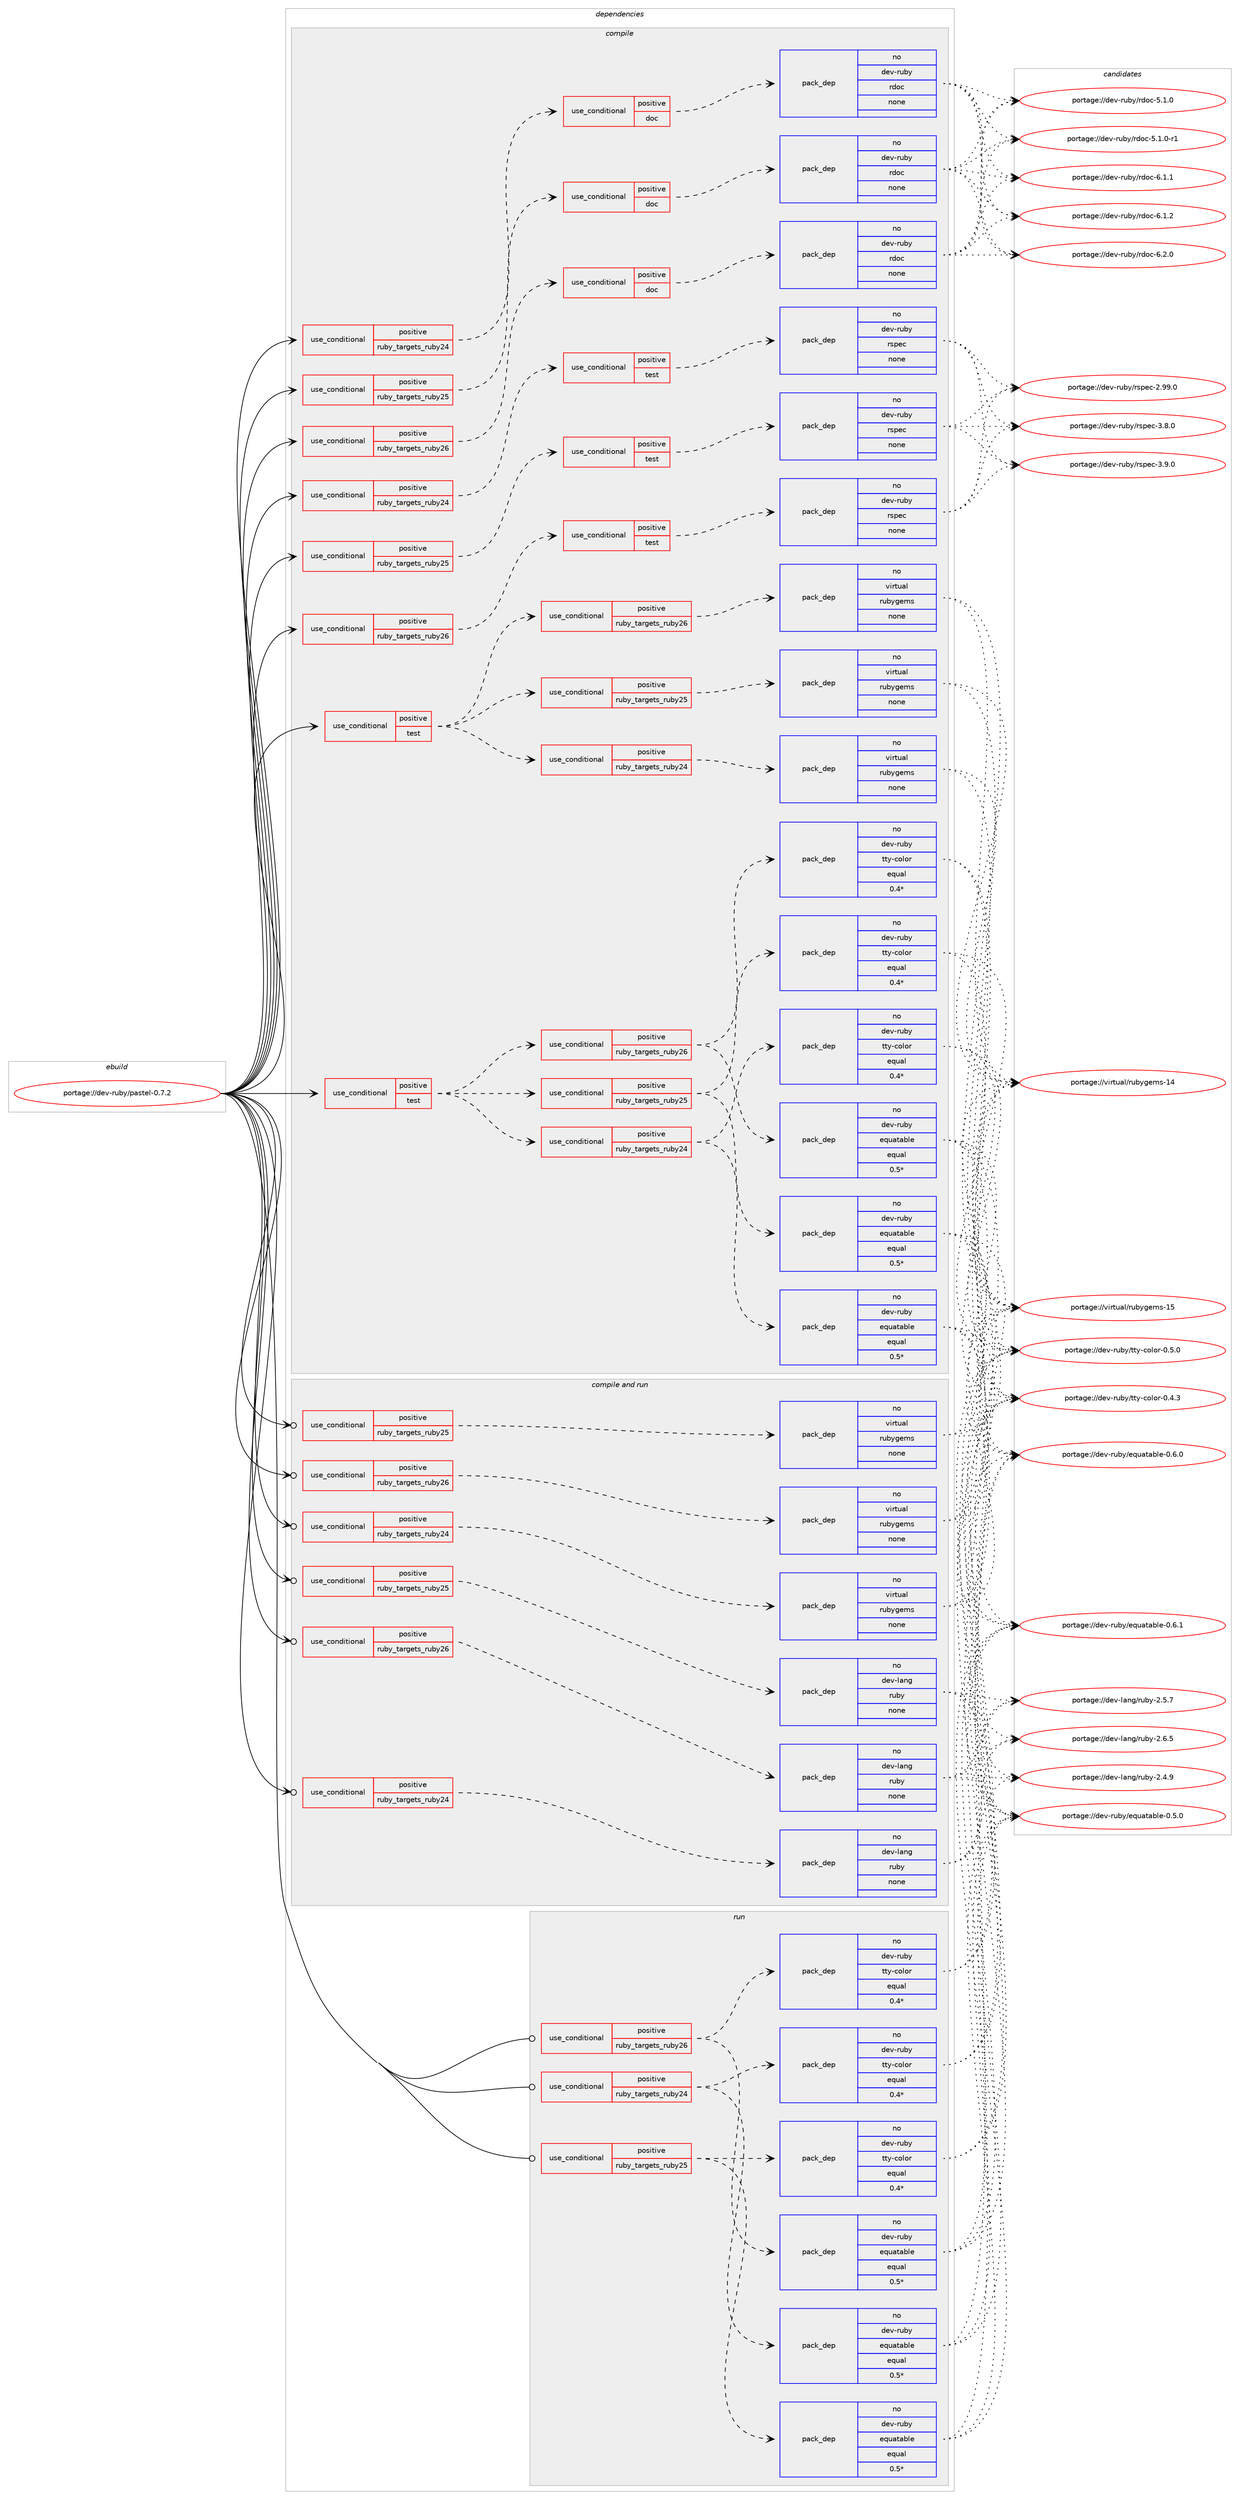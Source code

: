 digraph prolog {

# *************
# Graph options
# *************

newrank=true;
concentrate=true;
compound=true;
graph [rankdir=LR,fontname=Helvetica,fontsize=10,ranksep=1.5];#, ranksep=2.5, nodesep=0.2];
edge  [arrowhead=vee];
node  [fontname=Helvetica,fontsize=10];

# **********
# The ebuild
# **********

subgraph cluster_leftcol {
color=gray;
rank=same;
label=<<i>ebuild</i>>;
id [label="portage://dev-ruby/pastel-0.7.2", color=red, width=4, href="../dev-ruby/pastel-0.7.2.svg"];
}

# ****************
# The dependencies
# ****************

subgraph cluster_midcol {
color=gray;
label=<<i>dependencies</i>>;
subgraph cluster_compile {
fillcolor="#eeeeee";
style=filled;
label=<<i>compile</i>>;
subgraph cond58555 {
dependency233208 [label=<<TABLE BORDER="0" CELLBORDER="1" CELLSPACING="0" CELLPADDING="4"><TR><TD ROWSPAN="3" CELLPADDING="10">use_conditional</TD></TR><TR><TD>positive</TD></TR><TR><TD>ruby_targets_ruby24</TD></TR></TABLE>>, shape=none, color=red];
subgraph cond58556 {
dependency233209 [label=<<TABLE BORDER="0" CELLBORDER="1" CELLSPACING="0" CELLPADDING="4"><TR><TD ROWSPAN="3" CELLPADDING="10">use_conditional</TD></TR><TR><TD>positive</TD></TR><TR><TD>doc</TD></TR></TABLE>>, shape=none, color=red];
subgraph pack171108 {
dependency233210 [label=<<TABLE BORDER="0" CELLBORDER="1" CELLSPACING="0" CELLPADDING="4" WIDTH="220"><TR><TD ROWSPAN="6" CELLPADDING="30">pack_dep</TD></TR><TR><TD WIDTH="110">no</TD></TR><TR><TD>dev-ruby</TD></TR><TR><TD>rdoc</TD></TR><TR><TD>none</TD></TR><TR><TD></TD></TR></TABLE>>, shape=none, color=blue];
}
dependency233209:e -> dependency233210:w [weight=20,style="dashed",arrowhead="vee"];
}
dependency233208:e -> dependency233209:w [weight=20,style="dashed",arrowhead="vee"];
}
id:e -> dependency233208:w [weight=20,style="solid",arrowhead="vee"];
subgraph cond58557 {
dependency233211 [label=<<TABLE BORDER="0" CELLBORDER="1" CELLSPACING="0" CELLPADDING="4"><TR><TD ROWSPAN="3" CELLPADDING="10">use_conditional</TD></TR><TR><TD>positive</TD></TR><TR><TD>ruby_targets_ruby24</TD></TR></TABLE>>, shape=none, color=red];
subgraph cond58558 {
dependency233212 [label=<<TABLE BORDER="0" CELLBORDER="1" CELLSPACING="0" CELLPADDING="4"><TR><TD ROWSPAN="3" CELLPADDING="10">use_conditional</TD></TR><TR><TD>positive</TD></TR><TR><TD>test</TD></TR></TABLE>>, shape=none, color=red];
subgraph pack171109 {
dependency233213 [label=<<TABLE BORDER="0" CELLBORDER="1" CELLSPACING="0" CELLPADDING="4" WIDTH="220"><TR><TD ROWSPAN="6" CELLPADDING="30">pack_dep</TD></TR><TR><TD WIDTH="110">no</TD></TR><TR><TD>dev-ruby</TD></TR><TR><TD>rspec</TD></TR><TR><TD>none</TD></TR><TR><TD></TD></TR></TABLE>>, shape=none, color=blue];
}
dependency233212:e -> dependency233213:w [weight=20,style="dashed",arrowhead="vee"];
}
dependency233211:e -> dependency233212:w [weight=20,style="dashed",arrowhead="vee"];
}
id:e -> dependency233211:w [weight=20,style="solid",arrowhead="vee"];
subgraph cond58559 {
dependency233214 [label=<<TABLE BORDER="0" CELLBORDER="1" CELLSPACING="0" CELLPADDING="4"><TR><TD ROWSPAN="3" CELLPADDING="10">use_conditional</TD></TR><TR><TD>positive</TD></TR><TR><TD>ruby_targets_ruby25</TD></TR></TABLE>>, shape=none, color=red];
subgraph cond58560 {
dependency233215 [label=<<TABLE BORDER="0" CELLBORDER="1" CELLSPACING="0" CELLPADDING="4"><TR><TD ROWSPAN="3" CELLPADDING="10">use_conditional</TD></TR><TR><TD>positive</TD></TR><TR><TD>doc</TD></TR></TABLE>>, shape=none, color=red];
subgraph pack171110 {
dependency233216 [label=<<TABLE BORDER="0" CELLBORDER="1" CELLSPACING="0" CELLPADDING="4" WIDTH="220"><TR><TD ROWSPAN="6" CELLPADDING="30">pack_dep</TD></TR><TR><TD WIDTH="110">no</TD></TR><TR><TD>dev-ruby</TD></TR><TR><TD>rdoc</TD></TR><TR><TD>none</TD></TR><TR><TD></TD></TR></TABLE>>, shape=none, color=blue];
}
dependency233215:e -> dependency233216:w [weight=20,style="dashed",arrowhead="vee"];
}
dependency233214:e -> dependency233215:w [weight=20,style="dashed",arrowhead="vee"];
}
id:e -> dependency233214:w [weight=20,style="solid",arrowhead="vee"];
subgraph cond58561 {
dependency233217 [label=<<TABLE BORDER="0" CELLBORDER="1" CELLSPACING="0" CELLPADDING="4"><TR><TD ROWSPAN="3" CELLPADDING="10">use_conditional</TD></TR><TR><TD>positive</TD></TR><TR><TD>ruby_targets_ruby25</TD></TR></TABLE>>, shape=none, color=red];
subgraph cond58562 {
dependency233218 [label=<<TABLE BORDER="0" CELLBORDER="1" CELLSPACING="0" CELLPADDING="4"><TR><TD ROWSPAN="3" CELLPADDING="10">use_conditional</TD></TR><TR><TD>positive</TD></TR><TR><TD>test</TD></TR></TABLE>>, shape=none, color=red];
subgraph pack171111 {
dependency233219 [label=<<TABLE BORDER="0" CELLBORDER="1" CELLSPACING="0" CELLPADDING="4" WIDTH="220"><TR><TD ROWSPAN="6" CELLPADDING="30">pack_dep</TD></TR><TR><TD WIDTH="110">no</TD></TR><TR><TD>dev-ruby</TD></TR><TR><TD>rspec</TD></TR><TR><TD>none</TD></TR><TR><TD></TD></TR></TABLE>>, shape=none, color=blue];
}
dependency233218:e -> dependency233219:w [weight=20,style="dashed",arrowhead="vee"];
}
dependency233217:e -> dependency233218:w [weight=20,style="dashed",arrowhead="vee"];
}
id:e -> dependency233217:w [weight=20,style="solid",arrowhead="vee"];
subgraph cond58563 {
dependency233220 [label=<<TABLE BORDER="0" CELLBORDER="1" CELLSPACING="0" CELLPADDING="4"><TR><TD ROWSPAN="3" CELLPADDING="10">use_conditional</TD></TR><TR><TD>positive</TD></TR><TR><TD>ruby_targets_ruby26</TD></TR></TABLE>>, shape=none, color=red];
subgraph cond58564 {
dependency233221 [label=<<TABLE BORDER="0" CELLBORDER="1" CELLSPACING="0" CELLPADDING="4"><TR><TD ROWSPAN="3" CELLPADDING="10">use_conditional</TD></TR><TR><TD>positive</TD></TR><TR><TD>doc</TD></TR></TABLE>>, shape=none, color=red];
subgraph pack171112 {
dependency233222 [label=<<TABLE BORDER="0" CELLBORDER="1" CELLSPACING="0" CELLPADDING="4" WIDTH="220"><TR><TD ROWSPAN="6" CELLPADDING="30">pack_dep</TD></TR><TR><TD WIDTH="110">no</TD></TR><TR><TD>dev-ruby</TD></TR><TR><TD>rdoc</TD></TR><TR><TD>none</TD></TR><TR><TD></TD></TR></TABLE>>, shape=none, color=blue];
}
dependency233221:e -> dependency233222:w [weight=20,style="dashed",arrowhead="vee"];
}
dependency233220:e -> dependency233221:w [weight=20,style="dashed",arrowhead="vee"];
}
id:e -> dependency233220:w [weight=20,style="solid",arrowhead="vee"];
subgraph cond58565 {
dependency233223 [label=<<TABLE BORDER="0" CELLBORDER="1" CELLSPACING="0" CELLPADDING="4"><TR><TD ROWSPAN="3" CELLPADDING="10">use_conditional</TD></TR><TR><TD>positive</TD></TR><TR><TD>ruby_targets_ruby26</TD></TR></TABLE>>, shape=none, color=red];
subgraph cond58566 {
dependency233224 [label=<<TABLE BORDER="0" CELLBORDER="1" CELLSPACING="0" CELLPADDING="4"><TR><TD ROWSPAN="3" CELLPADDING="10">use_conditional</TD></TR><TR><TD>positive</TD></TR><TR><TD>test</TD></TR></TABLE>>, shape=none, color=red];
subgraph pack171113 {
dependency233225 [label=<<TABLE BORDER="0" CELLBORDER="1" CELLSPACING="0" CELLPADDING="4" WIDTH="220"><TR><TD ROWSPAN="6" CELLPADDING="30">pack_dep</TD></TR><TR><TD WIDTH="110">no</TD></TR><TR><TD>dev-ruby</TD></TR><TR><TD>rspec</TD></TR><TR><TD>none</TD></TR><TR><TD></TD></TR></TABLE>>, shape=none, color=blue];
}
dependency233224:e -> dependency233225:w [weight=20,style="dashed",arrowhead="vee"];
}
dependency233223:e -> dependency233224:w [weight=20,style="dashed",arrowhead="vee"];
}
id:e -> dependency233223:w [weight=20,style="solid",arrowhead="vee"];
subgraph cond58567 {
dependency233226 [label=<<TABLE BORDER="0" CELLBORDER="1" CELLSPACING="0" CELLPADDING="4"><TR><TD ROWSPAN="3" CELLPADDING="10">use_conditional</TD></TR><TR><TD>positive</TD></TR><TR><TD>test</TD></TR></TABLE>>, shape=none, color=red];
subgraph cond58568 {
dependency233227 [label=<<TABLE BORDER="0" CELLBORDER="1" CELLSPACING="0" CELLPADDING="4"><TR><TD ROWSPAN="3" CELLPADDING="10">use_conditional</TD></TR><TR><TD>positive</TD></TR><TR><TD>ruby_targets_ruby24</TD></TR></TABLE>>, shape=none, color=red];
subgraph pack171114 {
dependency233228 [label=<<TABLE BORDER="0" CELLBORDER="1" CELLSPACING="0" CELLPADDING="4" WIDTH="220"><TR><TD ROWSPAN="6" CELLPADDING="30">pack_dep</TD></TR><TR><TD WIDTH="110">no</TD></TR><TR><TD>dev-ruby</TD></TR><TR><TD>equatable</TD></TR><TR><TD>equal</TD></TR><TR><TD>0.5*</TD></TR></TABLE>>, shape=none, color=blue];
}
dependency233227:e -> dependency233228:w [weight=20,style="dashed",arrowhead="vee"];
subgraph pack171115 {
dependency233229 [label=<<TABLE BORDER="0" CELLBORDER="1" CELLSPACING="0" CELLPADDING="4" WIDTH="220"><TR><TD ROWSPAN="6" CELLPADDING="30">pack_dep</TD></TR><TR><TD WIDTH="110">no</TD></TR><TR><TD>dev-ruby</TD></TR><TR><TD>tty-color</TD></TR><TR><TD>equal</TD></TR><TR><TD>0.4*</TD></TR></TABLE>>, shape=none, color=blue];
}
dependency233227:e -> dependency233229:w [weight=20,style="dashed",arrowhead="vee"];
}
dependency233226:e -> dependency233227:w [weight=20,style="dashed",arrowhead="vee"];
subgraph cond58569 {
dependency233230 [label=<<TABLE BORDER="0" CELLBORDER="1" CELLSPACING="0" CELLPADDING="4"><TR><TD ROWSPAN="3" CELLPADDING="10">use_conditional</TD></TR><TR><TD>positive</TD></TR><TR><TD>ruby_targets_ruby25</TD></TR></TABLE>>, shape=none, color=red];
subgraph pack171116 {
dependency233231 [label=<<TABLE BORDER="0" CELLBORDER="1" CELLSPACING="0" CELLPADDING="4" WIDTH="220"><TR><TD ROWSPAN="6" CELLPADDING="30">pack_dep</TD></TR><TR><TD WIDTH="110">no</TD></TR><TR><TD>dev-ruby</TD></TR><TR><TD>equatable</TD></TR><TR><TD>equal</TD></TR><TR><TD>0.5*</TD></TR></TABLE>>, shape=none, color=blue];
}
dependency233230:e -> dependency233231:w [weight=20,style="dashed",arrowhead="vee"];
subgraph pack171117 {
dependency233232 [label=<<TABLE BORDER="0" CELLBORDER="1" CELLSPACING="0" CELLPADDING="4" WIDTH="220"><TR><TD ROWSPAN="6" CELLPADDING="30">pack_dep</TD></TR><TR><TD WIDTH="110">no</TD></TR><TR><TD>dev-ruby</TD></TR><TR><TD>tty-color</TD></TR><TR><TD>equal</TD></TR><TR><TD>0.4*</TD></TR></TABLE>>, shape=none, color=blue];
}
dependency233230:e -> dependency233232:w [weight=20,style="dashed",arrowhead="vee"];
}
dependency233226:e -> dependency233230:w [weight=20,style="dashed",arrowhead="vee"];
subgraph cond58570 {
dependency233233 [label=<<TABLE BORDER="0" CELLBORDER="1" CELLSPACING="0" CELLPADDING="4"><TR><TD ROWSPAN="3" CELLPADDING="10">use_conditional</TD></TR><TR><TD>positive</TD></TR><TR><TD>ruby_targets_ruby26</TD></TR></TABLE>>, shape=none, color=red];
subgraph pack171118 {
dependency233234 [label=<<TABLE BORDER="0" CELLBORDER="1" CELLSPACING="0" CELLPADDING="4" WIDTH="220"><TR><TD ROWSPAN="6" CELLPADDING="30">pack_dep</TD></TR><TR><TD WIDTH="110">no</TD></TR><TR><TD>dev-ruby</TD></TR><TR><TD>equatable</TD></TR><TR><TD>equal</TD></TR><TR><TD>0.5*</TD></TR></TABLE>>, shape=none, color=blue];
}
dependency233233:e -> dependency233234:w [weight=20,style="dashed",arrowhead="vee"];
subgraph pack171119 {
dependency233235 [label=<<TABLE BORDER="0" CELLBORDER="1" CELLSPACING="0" CELLPADDING="4" WIDTH="220"><TR><TD ROWSPAN="6" CELLPADDING="30">pack_dep</TD></TR><TR><TD WIDTH="110">no</TD></TR><TR><TD>dev-ruby</TD></TR><TR><TD>tty-color</TD></TR><TR><TD>equal</TD></TR><TR><TD>0.4*</TD></TR></TABLE>>, shape=none, color=blue];
}
dependency233233:e -> dependency233235:w [weight=20,style="dashed",arrowhead="vee"];
}
dependency233226:e -> dependency233233:w [weight=20,style="dashed",arrowhead="vee"];
}
id:e -> dependency233226:w [weight=20,style="solid",arrowhead="vee"];
subgraph cond58571 {
dependency233236 [label=<<TABLE BORDER="0" CELLBORDER="1" CELLSPACING="0" CELLPADDING="4"><TR><TD ROWSPAN="3" CELLPADDING="10">use_conditional</TD></TR><TR><TD>positive</TD></TR><TR><TD>test</TD></TR></TABLE>>, shape=none, color=red];
subgraph cond58572 {
dependency233237 [label=<<TABLE BORDER="0" CELLBORDER="1" CELLSPACING="0" CELLPADDING="4"><TR><TD ROWSPAN="3" CELLPADDING="10">use_conditional</TD></TR><TR><TD>positive</TD></TR><TR><TD>ruby_targets_ruby24</TD></TR></TABLE>>, shape=none, color=red];
subgraph pack171120 {
dependency233238 [label=<<TABLE BORDER="0" CELLBORDER="1" CELLSPACING="0" CELLPADDING="4" WIDTH="220"><TR><TD ROWSPAN="6" CELLPADDING="30">pack_dep</TD></TR><TR><TD WIDTH="110">no</TD></TR><TR><TD>virtual</TD></TR><TR><TD>rubygems</TD></TR><TR><TD>none</TD></TR><TR><TD></TD></TR></TABLE>>, shape=none, color=blue];
}
dependency233237:e -> dependency233238:w [weight=20,style="dashed",arrowhead="vee"];
}
dependency233236:e -> dependency233237:w [weight=20,style="dashed",arrowhead="vee"];
subgraph cond58573 {
dependency233239 [label=<<TABLE BORDER="0" CELLBORDER="1" CELLSPACING="0" CELLPADDING="4"><TR><TD ROWSPAN="3" CELLPADDING="10">use_conditional</TD></TR><TR><TD>positive</TD></TR><TR><TD>ruby_targets_ruby25</TD></TR></TABLE>>, shape=none, color=red];
subgraph pack171121 {
dependency233240 [label=<<TABLE BORDER="0" CELLBORDER="1" CELLSPACING="0" CELLPADDING="4" WIDTH="220"><TR><TD ROWSPAN="6" CELLPADDING="30">pack_dep</TD></TR><TR><TD WIDTH="110">no</TD></TR><TR><TD>virtual</TD></TR><TR><TD>rubygems</TD></TR><TR><TD>none</TD></TR><TR><TD></TD></TR></TABLE>>, shape=none, color=blue];
}
dependency233239:e -> dependency233240:w [weight=20,style="dashed",arrowhead="vee"];
}
dependency233236:e -> dependency233239:w [weight=20,style="dashed",arrowhead="vee"];
subgraph cond58574 {
dependency233241 [label=<<TABLE BORDER="0" CELLBORDER="1" CELLSPACING="0" CELLPADDING="4"><TR><TD ROWSPAN="3" CELLPADDING="10">use_conditional</TD></TR><TR><TD>positive</TD></TR><TR><TD>ruby_targets_ruby26</TD></TR></TABLE>>, shape=none, color=red];
subgraph pack171122 {
dependency233242 [label=<<TABLE BORDER="0" CELLBORDER="1" CELLSPACING="0" CELLPADDING="4" WIDTH="220"><TR><TD ROWSPAN="6" CELLPADDING="30">pack_dep</TD></TR><TR><TD WIDTH="110">no</TD></TR><TR><TD>virtual</TD></TR><TR><TD>rubygems</TD></TR><TR><TD>none</TD></TR><TR><TD></TD></TR></TABLE>>, shape=none, color=blue];
}
dependency233241:e -> dependency233242:w [weight=20,style="dashed",arrowhead="vee"];
}
dependency233236:e -> dependency233241:w [weight=20,style="dashed",arrowhead="vee"];
}
id:e -> dependency233236:w [weight=20,style="solid",arrowhead="vee"];
}
subgraph cluster_compileandrun {
fillcolor="#eeeeee";
style=filled;
label=<<i>compile and run</i>>;
subgraph cond58575 {
dependency233243 [label=<<TABLE BORDER="0" CELLBORDER="1" CELLSPACING="0" CELLPADDING="4"><TR><TD ROWSPAN="3" CELLPADDING="10">use_conditional</TD></TR><TR><TD>positive</TD></TR><TR><TD>ruby_targets_ruby24</TD></TR></TABLE>>, shape=none, color=red];
subgraph pack171123 {
dependency233244 [label=<<TABLE BORDER="0" CELLBORDER="1" CELLSPACING="0" CELLPADDING="4" WIDTH="220"><TR><TD ROWSPAN="6" CELLPADDING="30">pack_dep</TD></TR><TR><TD WIDTH="110">no</TD></TR><TR><TD>dev-lang</TD></TR><TR><TD>ruby</TD></TR><TR><TD>none</TD></TR><TR><TD></TD></TR></TABLE>>, shape=none, color=blue];
}
dependency233243:e -> dependency233244:w [weight=20,style="dashed",arrowhead="vee"];
}
id:e -> dependency233243:w [weight=20,style="solid",arrowhead="odotvee"];
subgraph cond58576 {
dependency233245 [label=<<TABLE BORDER="0" CELLBORDER="1" CELLSPACING="0" CELLPADDING="4"><TR><TD ROWSPAN="3" CELLPADDING="10">use_conditional</TD></TR><TR><TD>positive</TD></TR><TR><TD>ruby_targets_ruby24</TD></TR></TABLE>>, shape=none, color=red];
subgraph pack171124 {
dependency233246 [label=<<TABLE BORDER="0" CELLBORDER="1" CELLSPACING="0" CELLPADDING="4" WIDTH="220"><TR><TD ROWSPAN="6" CELLPADDING="30">pack_dep</TD></TR><TR><TD WIDTH="110">no</TD></TR><TR><TD>virtual</TD></TR><TR><TD>rubygems</TD></TR><TR><TD>none</TD></TR><TR><TD></TD></TR></TABLE>>, shape=none, color=blue];
}
dependency233245:e -> dependency233246:w [weight=20,style="dashed",arrowhead="vee"];
}
id:e -> dependency233245:w [weight=20,style="solid",arrowhead="odotvee"];
subgraph cond58577 {
dependency233247 [label=<<TABLE BORDER="0" CELLBORDER="1" CELLSPACING="0" CELLPADDING="4"><TR><TD ROWSPAN="3" CELLPADDING="10">use_conditional</TD></TR><TR><TD>positive</TD></TR><TR><TD>ruby_targets_ruby25</TD></TR></TABLE>>, shape=none, color=red];
subgraph pack171125 {
dependency233248 [label=<<TABLE BORDER="0" CELLBORDER="1" CELLSPACING="0" CELLPADDING="4" WIDTH="220"><TR><TD ROWSPAN="6" CELLPADDING="30">pack_dep</TD></TR><TR><TD WIDTH="110">no</TD></TR><TR><TD>dev-lang</TD></TR><TR><TD>ruby</TD></TR><TR><TD>none</TD></TR><TR><TD></TD></TR></TABLE>>, shape=none, color=blue];
}
dependency233247:e -> dependency233248:w [weight=20,style="dashed",arrowhead="vee"];
}
id:e -> dependency233247:w [weight=20,style="solid",arrowhead="odotvee"];
subgraph cond58578 {
dependency233249 [label=<<TABLE BORDER="0" CELLBORDER="1" CELLSPACING="0" CELLPADDING="4"><TR><TD ROWSPAN="3" CELLPADDING="10">use_conditional</TD></TR><TR><TD>positive</TD></TR><TR><TD>ruby_targets_ruby25</TD></TR></TABLE>>, shape=none, color=red];
subgraph pack171126 {
dependency233250 [label=<<TABLE BORDER="0" CELLBORDER="1" CELLSPACING="0" CELLPADDING="4" WIDTH="220"><TR><TD ROWSPAN="6" CELLPADDING="30">pack_dep</TD></TR><TR><TD WIDTH="110">no</TD></TR><TR><TD>virtual</TD></TR><TR><TD>rubygems</TD></TR><TR><TD>none</TD></TR><TR><TD></TD></TR></TABLE>>, shape=none, color=blue];
}
dependency233249:e -> dependency233250:w [weight=20,style="dashed",arrowhead="vee"];
}
id:e -> dependency233249:w [weight=20,style="solid",arrowhead="odotvee"];
subgraph cond58579 {
dependency233251 [label=<<TABLE BORDER="0" CELLBORDER="1" CELLSPACING="0" CELLPADDING="4"><TR><TD ROWSPAN="3" CELLPADDING="10">use_conditional</TD></TR><TR><TD>positive</TD></TR><TR><TD>ruby_targets_ruby26</TD></TR></TABLE>>, shape=none, color=red];
subgraph pack171127 {
dependency233252 [label=<<TABLE BORDER="0" CELLBORDER="1" CELLSPACING="0" CELLPADDING="4" WIDTH="220"><TR><TD ROWSPAN="6" CELLPADDING="30">pack_dep</TD></TR><TR><TD WIDTH="110">no</TD></TR><TR><TD>dev-lang</TD></TR><TR><TD>ruby</TD></TR><TR><TD>none</TD></TR><TR><TD></TD></TR></TABLE>>, shape=none, color=blue];
}
dependency233251:e -> dependency233252:w [weight=20,style="dashed",arrowhead="vee"];
}
id:e -> dependency233251:w [weight=20,style="solid",arrowhead="odotvee"];
subgraph cond58580 {
dependency233253 [label=<<TABLE BORDER="0" CELLBORDER="1" CELLSPACING="0" CELLPADDING="4"><TR><TD ROWSPAN="3" CELLPADDING="10">use_conditional</TD></TR><TR><TD>positive</TD></TR><TR><TD>ruby_targets_ruby26</TD></TR></TABLE>>, shape=none, color=red];
subgraph pack171128 {
dependency233254 [label=<<TABLE BORDER="0" CELLBORDER="1" CELLSPACING="0" CELLPADDING="4" WIDTH="220"><TR><TD ROWSPAN="6" CELLPADDING="30">pack_dep</TD></TR><TR><TD WIDTH="110">no</TD></TR><TR><TD>virtual</TD></TR><TR><TD>rubygems</TD></TR><TR><TD>none</TD></TR><TR><TD></TD></TR></TABLE>>, shape=none, color=blue];
}
dependency233253:e -> dependency233254:w [weight=20,style="dashed",arrowhead="vee"];
}
id:e -> dependency233253:w [weight=20,style="solid",arrowhead="odotvee"];
}
subgraph cluster_run {
fillcolor="#eeeeee";
style=filled;
label=<<i>run</i>>;
subgraph cond58581 {
dependency233255 [label=<<TABLE BORDER="0" CELLBORDER="1" CELLSPACING="0" CELLPADDING="4"><TR><TD ROWSPAN="3" CELLPADDING="10">use_conditional</TD></TR><TR><TD>positive</TD></TR><TR><TD>ruby_targets_ruby24</TD></TR></TABLE>>, shape=none, color=red];
subgraph pack171129 {
dependency233256 [label=<<TABLE BORDER="0" CELLBORDER="1" CELLSPACING="0" CELLPADDING="4" WIDTH="220"><TR><TD ROWSPAN="6" CELLPADDING="30">pack_dep</TD></TR><TR><TD WIDTH="110">no</TD></TR><TR><TD>dev-ruby</TD></TR><TR><TD>equatable</TD></TR><TR><TD>equal</TD></TR><TR><TD>0.5*</TD></TR></TABLE>>, shape=none, color=blue];
}
dependency233255:e -> dependency233256:w [weight=20,style="dashed",arrowhead="vee"];
subgraph pack171130 {
dependency233257 [label=<<TABLE BORDER="0" CELLBORDER="1" CELLSPACING="0" CELLPADDING="4" WIDTH="220"><TR><TD ROWSPAN="6" CELLPADDING="30">pack_dep</TD></TR><TR><TD WIDTH="110">no</TD></TR><TR><TD>dev-ruby</TD></TR><TR><TD>tty-color</TD></TR><TR><TD>equal</TD></TR><TR><TD>0.4*</TD></TR></TABLE>>, shape=none, color=blue];
}
dependency233255:e -> dependency233257:w [weight=20,style="dashed",arrowhead="vee"];
}
id:e -> dependency233255:w [weight=20,style="solid",arrowhead="odot"];
subgraph cond58582 {
dependency233258 [label=<<TABLE BORDER="0" CELLBORDER="1" CELLSPACING="0" CELLPADDING="4"><TR><TD ROWSPAN="3" CELLPADDING="10">use_conditional</TD></TR><TR><TD>positive</TD></TR><TR><TD>ruby_targets_ruby25</TD></TR></TABLE>>, shape=none, color=red];
subgraph pack171131 {
dependency233259 [label=<<TABLE BORDER="0" CELLBORDER="1" CELLSPACING="0" CELLPADDING="4" WIDTH="220"><TR><TD ROWSPAN="6" CELLPADDING="30">pack_dep</TD></TR><TR><TD WIDTH="110">no</TD></TR><TR><TD>dev-ruby</TD></TR><TR><TD>equatable</TD></TR><TR><TD>equal</TD></TR><TR><TD>0.5*</TD></TR></TABLE>>, shape=none, color=blue];
}
dependency233258:e -> dependency233259:w [weight=20,style="dashed",arrowhead="vee"];
subgraph pack171132 {
dependency233260 [label=<<TABLE BORDER="0" CELLBORDER="1" CELLSPACING="0" CELLPADDING="4" WIDTH="220"><TR><TD ROWSPAN="6" CELLPADDING="30">pack_dep</TD></TR><TR><TD WIDTH="110">no</TD></TR><TR><TD>dev-ruby</TD></TR><TR><TD>tty-color</TD></TR><TR><TD>equal</TD></TR><TR><TD>0.4*</TD></TR></TABLE>>, shape=none, color=blue];
}
dependency233258:e -> dependency233260:w [weight=20,style="dashed",arrowhead="vee"];
}
id:e -> dependency233258:w [weight=20,style="solid",arrowhead="odot"];
subgraph cond58583 {
dependency233261 [label=<<TABLE BORDER="0" CELLBORDER="1" CELLSPACING="0" CELLPADDING="4"><TR><TD ROWSPAN="3" CELLPADDING="10">use_conditional</TD></TR><TR><TD>positive</TD></TR><TR><TD>ruby_targets_ruby26</TD></TR></TABLE>>, shape=none, color=red];
subgraph pack171133 {
dependency233262 [label=<<TABLE BORDER="0" CELLBORDER="1" CELLSPACING="0" CELLPADDING="4" WIDTH="220"><TR><TD ROWSPAN="6" CELLPADDING="30">pack_dep</TD></TR><TR><TD WIDTH="110">no</TD></TR><TR><TD>dev-ruby</TD></TR><TR><TD>equatable</TD></TR><TR><TD>equal</TD></TR><TR><TD>0.5*</TD></TR></TABLE>>, shape=none, color=blue];
}
dependency233261:e -> dependency233262:w [weight=20,style="dashed",arrowhead="vee"];
subgraph pack171134 {
dependency233263 [label=<<TABLE BORDER="0" CELLBORDER="1" CELLSPACING="0" CELLPADDING="4" WIDTH="220"><TR><TD ROWSPAN="6" CELLPADDING="30">pack_dep</TD></TR><TR><TD WIDTH="110">no</TD></TR><TR><TD>dev-ruby</TD></TR><TR><TD>tty-color</TD></TR><TR><TD>equal</TD></TR><TR><TD>0.4*</TD></TR></TABLE>>, shape=none, color=blue];
}
dependency233261:e -> dependency233263:w [weight=20,style="dashed",arrowhead="vee"];
}
id:e -> dependency233261:w [weight=20,style="solid",arrowhead="odot"];
}
}

# **************
# The candidates
# **************

subgraph cluster_choices {
rank=same;
color=gray;
label=<<i>candidates</i>>;

subgraph choice171108 {
color=black;
nodesep=1;
choiceportage10010111845114117981214711410011199455346494648 [label="portage://dev-ruby/rdoc-5.1.0", color=red, width=4,href="../dev-ruby/rdoc-5.1.0.svg"];
choiceportage100101118451141179812147114100111994553464946484511449 [label="portage://dev-ruby/rdoc-5.1.0-r1", color=red, width=4,href="../dev-ruby/rdoc-5.1.0-r1.svg"];
choiceportage10010111845114117981214711410011199455446494649 [label="portage://dev-ruby/rdoc-6.1.1", color=red, width=4,href="../dev-ruby/rdoc-6.1.1.svg"];
choiceportage10010111845114117981214711410011199455446494650 [label="portage://dev-ruby/rdoc-6.1.2", color=red, width=4,href="../dev-ruby/rdoc-6.1.2.svg"];
choiceportage10010111845114117981214711410011199455446504648 [label="portage://dev-ruby/rdoc-6.2.0", color=red, width=4,href="../dev-ruby/rdoc-6.2.0.svg"];
dependency233210:e -> choiceportage10010111845114117981214711410011199455346494648:w [style=dotted,weight="100"];
dependency233210:e -> choiceportage100101118451141179812147114100111994553464946484511449:w [style=dotted,weight="100"];
dependency233210:e -> choiceportage10010111845114117981214711410011199455446494649:w [style=dotted,weight="100"];
dependency233210:e -> choiceportage10010111845114117981214711410011199455446494650:w [style=dotted,weight="100"];
dependency233210:e -> choiceportage10010111845114117981214711410011199455446504648:w [style=dotted,weight="100"];
}
subgraph choice171109 {
color=black;
nodesep=1;
choiceportage1001011184511411798121471141151121019945504657574648 [label="portage://dev-ruby/rspec-2.99.0", color=red, width=4,href="../dev-ruby/rspec-2.99.0.svg"];
choiceportage10010111845114117981214711411511210199455146564648 [label="portage://dev-ruby/rspec-3.8.0", color=red, width=4,href="../dev-ruby/rspec-3.8.0.svg"];
choiceportage10010111845114117981214711411511210199455146574648 [label="portage://dev-ruby/rspec-3.9.0", color=red, width=4,href="../dev-ruby/rspec-3.9.0.svg"];
dependency233213:e -> choiceportage1001011184511411798121471141151121019945504657574648:w [style=dotted,weight="100"];
dependency233213:e -> choiceportage10010111845114117981214711411511210199455146564648:w [style=dotted,weight="100"];
dependency233213:e -> choiceportage10010111845114117981214711411511210199455146574648:w [style=dotted,weight="100"];
}
subgraph choice171110 {
color=black;
nodesep=1;
choiceportage10010111845114117981214711410011199455346494648 [label="portage://dev-ruby/rdoc-5.1.0", color=red, width=4,href="../dev-ruby/rdoc-5.1.0.svg"];
choiceportage100101118451141179812147114100111994553464946484511449 [label="portage://dev-ruby/rdoc-5.1.0-r1", color=red, width=4,href="../dev-ruby/rdoc-5.1.0-r1.svg"];
choiceportage10010111845114117981214711410011199455446494649 [label="portage://dev-ruby/rdoc-6.1.1", color=red, width=4,href="../dev-ruby/rdoc-6.1.1.svg"];
choiceportage10010111845114117981214711410011199455446494650 [label="portage://dev-ruby/rdoc-6.1.2", color=red, width=4,href="../dev-ruby/rdoc-6.1.2.svg"];
choiceportage10010111845114117981214711410011199455446504648 [label="portage://dev-ruby/rdoc-6.2.0", color=red, width=4,href="../dev-ruby/rdoc-6.2.0.svg"];
dependency233216:e -> choiceportage10010111845114117981214711410011199455346494648:w [style=dotted,weight="100"];
dependency233216:e -> choiceportage100101118451141179812147114100111994553464946484511449:w [style=dotted,weight="100"];
dependency233216:e -> choiceportage10010111845114117981214711410011199455446494649:w [style=dotted,weight="100"];
dependency233216:e -> choiceportage10010111845114117981214711410011199455446494650:w [style=dotted,weight="100"];
dependency233216:e -> choiceportage10010111845114117981214711410011199455446504648:w [style=dotted,weight="100"];
}
subgraph choice171111 {
color=black;
nodesep=1;
choiceportage1001011184511411798121471141151121019945504657574648 [label="portage://dev-ruby/rspec-2.99.0", color=red, width=4,href="../dev-ruby/rspec-2.99.0.svg"];
choiceportage10010111845114117981214711411511210199455146564648 [label="portage://dev-ruby/rspec-3.8.0", color=red, width=4,href="../dev-ruby/rspec-3.8.0.svg"];
choiceportage10010111845114117981214711411511210199455146574648 [label="portage://dev-ruby/rspec-3.9.0", color=red, width=4,href="../dev-ruby/rspec-3.9.0.svg"];
dependency233219:e -> choiceportage1001011184511411798121471141151121019945504657574648:w [style=dotted,weight="100"];
dependency233219:e -> choiceportage10010111845114117981214711411511210199455146564648:w [style=dotted,weight="100"];
dependency233219:e -> choiceportage10010111845114117981214711411511210199455146574648:w [style=dotted,weight="100"];
}
subgraph choice171112 {
color=black;
nodesep=1;
choiceportage10010111845114117981214711410011199455346494648 [label="portage://dev-ruby/rdoc-5.1.0", color=red, width=4,href="../dev-ruby/rdoc-5.1.0.svg"];
choiceportage100101118451141179812147114100111994553464946484511449 [label="portage://dev-ruby/rdoc-5.1.0-r1", color=red, width=4,href="../dev-ruby/rdoc-5.1.0-r1.svg"];
choiceportage10010111845114117981214711410011199455446494649 [label="portage://dev-ruby/rdoc-6.1.1", color=red, width=4,href="../dev-ruby/rdoc-6.1.1.svg"];
choiceportage10010111845114117981214711410011199455446494650 [label="portage://dev-ruby/rdoc-6.1.2", color=red, width=4,href="../dev-ruby/rdoc-6.1.2.svg"];
choiceportage10010111845114117981214711410011199455446504648 [label="portage://dev-ruby/rdoc-6.2.0", color=red, width=4,href="../dev-ruby/rdoc-6.2.0.svg"];
dependency233222:e -> choiceportage10010111845114117981214711410011199455346494648:w [style=dotted,weight="100"];
dependency233222:e -> choiceportage100101118451141179812147114100111994553464946484511449:w [style=dotted,weight="100"];
dependency233222:e -> choiceportage10010111845114117981214711410011199455446494649:w [style=dotted,weight="100"];
dependency233222:e -> choiceportage10010111845114117981214711410011199455446494650:w [style=dotted,weight="100"];
dependency233222:e -> choiceportage10010111845114117981214711410011199455446504648:w [style=dotted,weight="100"];
}
subgraph choice171113 {
color=black;
nodesep=1;
choiceportage1001011184511411798121471141151121019945504657574648 [label="portage://dev-ruby/rspec-2.99.0", color=red, width=4,href="../dev-ruby/rspec-2.99.0.svg"];
choiceportage10010111845114117981214711411511210199455146564648 [label="portage://dev-ruby/rspec-3.8.0", color=red, width=4,href="../dev-ruby/rspec-3.8.0.svg"];
choiceportage10010111845114117981214711411511210199455146574648 [label="portage://dev-ruby/rspec-3.9.0", color=red, width=4,href="../dev-ruby/rspec-3.9.0.svg"];
dependency233225:e -> choiceportage1001011184511411798121471141151121019945504657574648:w [style=dotted,weight="100"];
dependency233225:e -> choiceportage10010111845114117981214711411511210199455146564648:w [style=dotted,weight="100"];
dependency233225:e -> choiceportage10010111845114117981214711411511210199455146574648:w [style=dotted,weight="100"];
}
subgraph choice171114 {
color=black;
nodesep=1;
choiceportage100101118451141179812147101113117971169798108101454846534648 [label="portage://dev-ruby/equatable-0.5.0", color=red, width=4,href="../dev-ruby/equatable-0.5.0.svg"];
choiceportage100101118451141179812147101113117971169798108101454846544648 [label="portage://dev-ruby/equatable-0.6.0", color=red, width=4,href="../dev-ruby/equatable-0.6.0.svg"];
choiceportage100101118451141179812147101113117971169798108101454846544649 [label="portage://dev-ruby/equatable-0.6.1", color=red, width=4,href="../dev-ruby/equatable-0.6.1.svg"];
dependency233228:e -> choiceportage100101118451141179812147101113117971169798108101454846534648:w [style=dotted,weight="100"];
dependency233228:e -> choiceportage100101118451141179812147101113117971169798108101454846544648:w [style=dotted,weight="100"];
dependency233228:e -> choiceportage100101118451141179812147101113117971169798108101454846544649:w [style=dotted,weight="100"];
}
subgraph choice171115 {
color=black;
nodesep=1;
choiceportage1001011184511411798121471161161214599111108111114454846524651 [label="portage://dev-ruby/tty-color-0.4.3", color=red, width=4,href="../dev-ruby/tty-color-0.4.3.svg"];
choiceportage1001011184511411798121471161161214599111108111114454846534648 [label="portage://dev-ruby/tty-color-0.5.0", color=red, width=4,href="../dev-ruby/tty-color-0.5.0.svg"];
dependency233229:e -> choiceportage1001011184511411798121471161161214599111108111114454846524651:w [style=dotted,weight="100"];
dependency233229:e -> choiceportage1001011184511411798121471161161214599111108111114454846534648:w [style=dotted,weight="100"];
}
subgraph choice171116 {
color=black;
nodesep=1;
choiceportage100101118451141179812147101113117971169798108101454846534648 [label="portage://dev-ruby/equatable-0.5.0", color=red, width=4,href="../dev-ruby/equatable-0.5.0.svg"];
choiceportage100101118451141179812147101113117971169798108101454846544648 [label="portage://dev-ruby/equatable-0.6.0", color=red, width=4,href="../dev-ruby/equatable-0.6.0.svg"];
choiceportage100101118451141179812147101113117971169798108101454846544649 [label="portage://dev-ruby/equatable-0.6.1", color=red, width=4,href="../dev-ruby/equatable-0.6.1.svg"];
dependency233231:e -> choiceportage100101118451141179812147101113117971169798108101454846534648:w [style=dotted,weight="100"];
dependency233231:e -> choiceportage100101118451141179812147101113117971169798108101454846544648:w [style=dotted,weight="100"];
dependency233231:e -> choiceportage100101118451141179812147101113117971169798108101454846544649:w [style=dotted,weight="100"];
}
subgraph choice171117 {
color=black;
nodesep=1;
choiceportage1001011184511411798121471161161214599111108111114454846524651 [label="portage://dev-ruby/tty-color-0.4.3", color=red, width=4,href="../dev-ruby/tty-color-0.4.3.svg"];
choiceportage1001011184511411798121471161161214599111108111114454846534648 [label="portage://dev-ruby/tty-color-0.5.0", color=red, width=4,href="../dev-ruby/tty-color-0.5.0.svg"];
dependency233232:e -> choiceportage1001011184511411798121471161161214599111108111114454846524651:w [style=dotted,weight="100"];
dependency233232:e -> choiceportage1001011184511411798121471161161214599111108111114454846534648:w [style=dotted,weight="100"];
}
subgraph choice171118 {
color=black;
nodesep=1;
choiceportage100101118451141179812147101113117971169798108101454846534648 [label="portage://dev-ruby/equatable-0.5.0", color=red, width=4,href="../dev-ruby/equatable-0.5.0.svg"];
choiceportage100101118451141179812147101113117971169798108101454846544648 [label="portage://dev-ruby/equatable-0.6.0", color=red, width=4,href="../dev-ruby/equatable-0.6.0.svg"];
choiceportage100101118451141179812147101113117971169798108101454846544649 [label="portage://dev-ruby/equatable-0.6.1", color=red, width=4,href="../dev-ruby/equatable-0.6.1.svg"];
dependency233234:e -> choiceportage100101118451141179812147101113117971169798108101454846534648:w [style=dotted,weight="100"];
dependency233234:e -> choiceportage100101118451141179812147101113117971169798108101454846544648:w [style=dotted,weight="100"];
dependency233234:e -> choiceportage100101118451141179812147101113117971169798108101454846544649:w [style=dotted,weight="100"];
}
subgraph choice171119 {
color=black;
nodesep=1;
choiceportage1001011184511411798121471161161214599111108111114454846524651 [label="portage://dev-ruby/tty-color-0.4.3", color=red, width=4,href="../dev-ruby/tty-color-0.4.3.svg"];
choiceportage1001011184511411798121471161161214599111108111114454846534648 [label="portage://dev-ruby/tty-color-0.5.0", color=red, width=4,href="../dev-ruby/tty-color-0.5.0.svg"];
dependency233235:e -> choiceportage1001011184511411798121471161161214599111108111114454846524651:w [style=dotted,weight="100"];
dependency233235:e -> choiceportage1001011184511411798121471161161214599111108111114454846534648:w [style=dotted,weight="100"];
}
subgraph choice171120 {
color=black;
nodesep=1;
choiceportage118105114116117971084711411798121103101109115454952 [label="portage://virtual/rubygems-14", color=red, width=4,href="../virtual/rubygems-14.svg"];
choiceportage118105114116117971084711411798121103101109115454953 [label="portage://virtual/rubygems-15", color=red, width=4,href="../virtual/rubygems-15.svg"];
dependency233238:e -> choiceportage118105114116117971084711411798121103101109115454952:w [style=dotted,weight="100"];
dependency233238:e -> choiceportage118105114116117971084711411798121103101109115454953:w [style=dotted,weight="100"];
}
subgraph choice171121 {
color=black;
nodesep=1;
choiceportage118105114116117971084711411798121103101109115454952 [label="portage://virtual/rubygems-14", color=red, width=4,href="../virtual/rubygems-14.svg"];
choiceportage118105114116117971084711411798121103101109115454953 [label="portage://virtual/rubygems-15", color=red, width=4,href="../virtual/rubygems-15.svg"];
dependency233240:e -> choiceportage118105114116117971084711411798121103101109115454952:w [style=dotted,weight="100"];
dependency233240:e -> choiceportage118105114116117971084711411798121103101109115454953:w [style=dotted,weight="100"];
}
subgraph choice171122 {
color=black;
nodesep=1;
choiceportage118105114116117971084711411798121103101109115454952 [label="portage://virtual/rubygems-14", color=red, width=4,href="../virtual/rubygems-14.svg"];
choiceportage118105114116117971084711411798121103101109115454953 [label="portage://virtual/rubygems-15", color=red, width=4,href="../virtual/rubygems-15.svg"];
dependency233242:e -> choiceportage118105114116117971084711411798121103101109115454952:w [style=dotted,weight="100"];
dependency233242:e -> choiceportage118105114116117971084711411798121103101109115454953:w [style=dotted,weight="100"];
}
subgraph choice171123 {
color=black;
nodesep=1;
choiceportage10010111845108971101034711411798121455046524657 [label="portage://dev-lang/ruby-2.4.9", color=red, width=4,href="../dev-lang/ruby-2.4.9.svg"];
choiceportage10010111845108971101034711411798121455046534655 [label="portage://dev-lang/ruby-2.5.7", color=red, width=4,href="../dev-lang/ruby-2.5.7.svg"];
choiceportage10010111845108971101034711411798121455046544653 [label="portage://dev-lang/ruby-2.6.5", color=red, width=4,href="../dev-lang/ruby-2.6.5.svg"];
dependency233244:e -> choiceportage10010111845108971101034711411798121455046524657:w [style=dotted,weight="100"];
dependency233244:e -> choiceportage10010111845108971101034711411798121455046534655:w [style=dotted,weight="100"];
dependency233244:e -> choiceportage10010111845108971101034711411798121455046544653:w [style=dotted,weight="100"];
}
subgraph choice171124 {
color=black;
nodesep=1;
choiceportage118105114116117971084711411798121103101109115454952 [label="portage://virtual/rubygems-14", color=red, width=4,href="../virtual/rubygems-14.svg"];
choiceportage118105114116117971084711411798121103101109115454953 [label="portage://virtual/rubygems-15", color=red, width=4,href="../virtual/rubygems-15.svg"];
dependency233246:e -> choiceportage118105114116117971084711411798121103101109115454952:w [style=dotted,weight="100"];
dependency233246:e -> choiceportage118105114116117971084711411798121103101109115454953:w [style=dotted,weight="100"];
}
subgraph choice171125 {
color=black;
nodesep=1;
choiceportage10010111845108971101034711411798121455046524657 [label="portage://dev-lang/ruby-2.4.9", color=red, width=4,href="../dev-lang/ruby-2.4.9.svg"];
choiceportage10010111845108971101034711411798121455046534655 [label="portage://dev-lang/ruby-2.5.7", color=red, width=4,href="../dev-lang/ruby-2.5.7.svg"];
choiceportage10010111845108971101034711411798121455046544653 [label="portage://dev-lang/ruby-2.6.5", color=red, width=4,href="../dev-lang/ruby-2.6.5.svg"];
dependency233248:e -> choiceportage10010111845108971101034711411798121455046524657:w [style=dotted,weight="100"];
dependency233248:e -> choiceportage10010111845108971101034711411798121455046534655:w [style=dotted,weight="100"];
dependency233248:e -> choiceportage10010111845108971101034711411798121455046544653:w [style=dotted,weight="100"];
}
subgraph choice171126 {
color=black;
nodesep=1;
choiceportage118105114116117971084711411798121103101109115454952 [label="portage://virtual/rubygems-14", color=red, width=4,href="../virtual/rubygems-14.svg"];
choiceportage118105114116117971084711411798121103101109115454953 [label="portage://virtual/rubygems-15", color=red, width=4,href="../virtual/rubygems-15.svg"];
dependency233250:e -> choiceportage118105114116117971084711411798121103101109115454952:w [style=dotted,weight="100"];
dependency233250:e -> choiceportage118105114116117971084711411798121103101109115454953:w [style=dotted,weight="100"];
}
subgraph choice171127 {
color=black;
nodesep=1;
choiceportage10010111845108971101034711411798121455046524657 [label="portage://dev-lang/ruby-2.4.9", color=red, width=4,href="../dev-lang/ruby-2.4.9.svg"];
choiceportage10010111845108971101034711411798121455046534655 [label="portage://dev-lang/ruby-2.5.7", color=red, width=4,href="../dev-lang/ruby-2.5.7.svg"];
choiceportage10010111845108971101034711411798121455046544653 [label="portage://dev-lang/ruby-2.6.5", color=red, width=4,href="../dev-lang/ruby-2.6.5.svg"];
dependency233252:e -> choiceportage10010111845108971101034711411798121455046524657:w [style=dotted,weight="100"];
dependency233252:e -> choiceportage10010111845108971101034711411798121455046534655:w [style=dotted,weight="100"];
dependency233252:e -> choiceportage10010111845108971101034711411798121455046544653:w [style=dotted,weight="100"];
}
subgraph choice171128 {
color=black;
nodesep=1;
choiceportage118105114116117971084711411798121103101109115454952 [label="portage://virtual/rubygems-14", color=red, width=4,href="../virtual/rubygems-14.svg"];
choiceportage118105114116117971084711411798121103101109115454953 [label="portage://virtual/rubygems-15", color=red, width=4,href="../virtual/rubygems-15.svg"];
dependency233254:e -> choiceportage118105114116117971084711411798121103101109115454952:w [style=dotted,weight="100"];
dependency233254:e -> choiceportage118105114116117971084711411798121103101109115454953:w [style=dotted,weight="100"];
}
subgraph choice171129 {
color=black;
nodesep=1;
choiceportage100101118451141179812147101113117971169798108101454846534648 [label="portage://dev-ruby/equatable-0.5.0", color=red, width=4,href="../dev-ruby/equatable-0.5.0.svg"];
choiceportage100101118451141179812147101113117971169798108101454846544648 [label="portage://dev-ruby/equatable-0.6.0", color=red, width=4,href="../dev-ruby/equatable-0.6.0.svg"];
choiceportage100101118451141179812147101113117971169798108101454846544649 [label="portage://dev-ruby/equatable-0.6.1", color=red, width=4,href="../dev-ruby/equatable-0.6.1.svg"];
dependency233256:e -> choiceportage100101118451141179812147101113117971169798108101454846534648:w [style=dotted,weight="100"];
dependency233256:e -> choiceportage100101118451141179812147101113117971169798108101454846544648:w [style=dotted,weight="100"];
dependency233256:e -> choiceportage100101118451141179812147101113117971169798108101454846544649:w [style=dotted,weight="100"];
}
subgraph choice171130 {
color=black;
nodesep=1;
choiceportage1001011184511411798121471161161214599111108111114454846524651 [label="portage://dev-ruby/tty-color-0.4.3", color=red, width=4,href="../dev-ruby/tty-color-0.4.3.svg"];
choiceportage1001011184511411798121471161161214599111108111114454846534648 [label="portage://dev-ruby/tty-color-0.5.0", color=red, width=4,href="../dev-ruby/tty-color-0.5.0.svg"];
dependency233257:e -> choiceportage1001011184511411798121471161161214599111108111114454846524651:w [style=dotted,weight="100"];
dependency233257:e -> choiceportage1001011184511411798121471161161214599111108111114454846534648:w [style=dotted,weight="100"];
}
subgraph choice171131 {
color=black;
nodesep=1;
choiceportage100101118451141179812147101113117971169798108101454846534648 [label="portage://dev-ruby/equatable-0.5.0", color=red, width=4,href="../dev-ruby/equatable-0.5.0.svg"];
choiceportage100101118451141179812147101113117971169798108101454846544648 [label="portage://dev-ruby/equatable-0.6.0", color=red, width=4,href="../dev-ruby/equatable-0.6.0.svg"];
choiceportage100101118451141179812147101113117971169798108101454846544649 [label="portage://dev-ruby/equatable-0.6.1", color=red, width=4,href="../dev-ruby/equatable-0.6.1.svg"];
dependency233259:e -> choiceportage100101118451141179812147101113117971169798108101454846534648:w [style=dotted,weight="100"];
dependency233259:e -> choiceportage100101118451141179812147101113117971169798108101454846544648:w [style=dotted,weight="100"];
dependency233259:e -> choiceportage100101118451141179812147101113117971169798108101454846544649:w [style=dotted,weight="100"];
}
subgraph choice171132 {
color=black;
nodesep=1;
choiceportage1001011184511411798121471161161214599111108111114454846524651 [label="portage://dev-ruby/tty-color-0.4.3", color=red, width=4,href="../dev-ruby/tty-color-0.4.3.svg"];
choiceportage1001011184511411798121471161161214599111108111114454846534648 [label="portage://dev-ruby/tty-color-0.5.0", color=red, width=4,href="../dev-ruby/tty-color-0.5.0.svg"];
dependency233260:e -> choiceportage1001011184511411798121471161161214599111108111114454846524651:w [style=dotted,weight="100"];
dependency233260:e -> choiceportage1001011184511411798121471161161214599111108111114454846534648:w [style=dotted,weight="100"];
}
subgraph choice171133 {
color=black;
nodesep=1;
choiceportage100101118451141179812147101113117971169798108101454846534648 [label="portage://dev-ruby/equatable-0.5.0", color=red, width=4,href="../dev-ruby/equatable-0.5.0.svg"];
choiceportage100101118451141179812147101113117971169798108101454846544648 [label="portage://dev-ruby/equatable-0.6.0", color=red, width=4,href="../dev-ruby/equatable-0.6.0.svg"];
choiceportage100101118451141179812147101113117971169798108101454846544649 [label="portage://dev-ruby/equatable-0.6.1", color=red, width=4,href="../dev-ruby/equatable-0.6.1.svg"];
dependency233262:e -> choiceportage100101118451141179812147101113117971169798108101454846534648:w [style=dotted,weight="100"];
dependency233262:e -> choiceportage100101118451141179812147101113117971169798108101454846544648:w [style=dotted,weight="100"];
dependency233262:e -> choiceportage100101118451141179812147101113117971169798108101454846544649:w [style=dotted,weight="100"];
}
subgraph choice171134 {
color=black;
nodesep=1;
choiceportage1001011184511411798121471161161214599111108111114454846524651 [label="portage://dev-ruby/tty-color-0.4.3", color=red, width=4,href="../dev-ruby/tty-color-0.4.3.svg"];
choiceportage1001011184511411798121471161161214599111108111114454846534648 [label="portage://dev-ruby/tty-color-0.5.0", color=red, width=4,href="../dev-ruby/tty-color-0.5.0.svg"];
dependency233263:e -> choiceportage1001011184511411798121471161161214599111108111114454846524651:w [style=dotted,weight="100"];
dependency233263:e -> choiceportage1001011184511411798121471161161214599111108111114454846534648:w [style=dotted,weight="100"];
}
}

}
